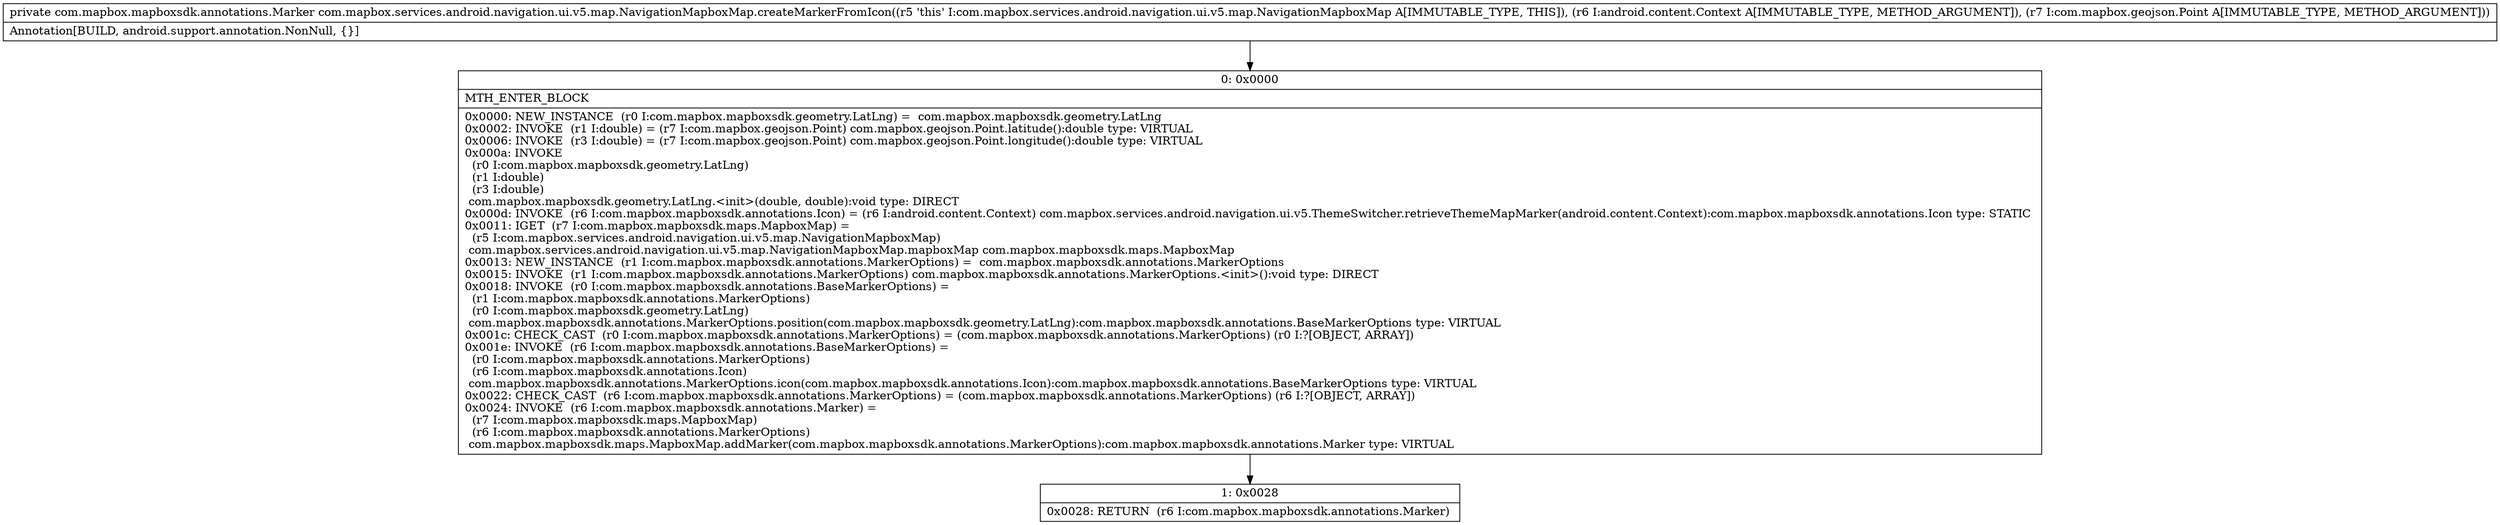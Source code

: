 digraph "CFG forcom.mapbox.services.android.navigation.ui.v5.map.NavigationMapboxMap.createMarkerFromIcon(Landroid\/content\/Context;Lcom\/mapbox\/geojson\/Point;)Lcom\/mapbox\/mapboxsdk\/annotations\/Marker;" {
Node_0 [shape=record,label="{0\:\ 0x0000|MTH_ENTER_BLOCK\l|0x0000: NEW_INSTANCE  (r0 I:com.mapbox.mapboxsdk.geometry.LatLng) =  com.mapbox.mapboxsdk.geometry.LatLng \l0x0002: INVOKE  (r1 I:double) = (r7 I:com.mapbox.geojson.Point) com.mapbox.geojson.Point.latitude():double type: VIRTUAL \l0x0006: INVOKE  (r3 I:double) = (r7 I:com.mapbox.geojson.Point) com.mapbox.geojson.Point.longitude():double type: VIRTUAL \l0x000a: INVOKE  \l  (r0 I:com.mapbox.mapboxsdk.geometry.LatLng)\l  (r1 I:double)\l  (r3 I:double)\l com.mapbox.mapboxsdk.geometry.LatLng.\<init\>(double, double):void type: DIRECT \l0x000d: INVOKE  (r6 I:com.mapbox.mapboxsdk.annotations.Icon) = (r6 I:android.content.Context) com.mapbox.services.android.navigation.ui.v5.ThemeSwitcher.retrieveThemeMapMarker(android.content.Context):com.mapbox.mapboxsdk.annotations.Icon type: STATIC \l0x0011: IGET  (r7 I:com.mapbox.mapboxsdk.maps.MapboxMap) = \l  (r5 I:com.mapbox.services.android.navigation.ui.v5.map.NavigationMapboxMap)\l com.mapbox.services.android.navigation.ui.v5.map.NavigationMapboxMap.mapboxMap com.mapbox.mapboxsdk.maps.MapboxMap \l0x0013: NEW_INSTANCE  (r1 I:com.mapbox.mapboxsdk.annotations.MarkerOptions) =  com.mapbox.mapboxsdk.annotations.MarkerOptions \l0x0015: INVOKE  (r1 I:com.mapbox.mapboxsdk.annotations.MarkerOptions) com.mapbox.mapboxsdk.annotations.MarkerOptions.\<init\>():void type: DIRECT \l0x0018: INVOKE  (r0 I:com.mapbox.mapboxsdk.annotations.BaseMarkerOptions) = \l  (r1 I:com.mapbox.mapboxsdk.annotations.MarkerOptions)\l  (r0 I:com.mapbox.mapboxsdk.geometry.LatLng)\l com.mapbox.mapboxsdk.annotations.MarkerOptions.position(com.mapbox.mapboxsdk.geometry.LatLng):com.mapbox.mapboxsdk.annotations.BaseMarkerOptions type: VIRTUAL \l0x001c: CHECK_CAST  (r0 I:com.mapbox.mapboxsdk.annotations.MarkerOptions) = (com.mapbox.mapboxsdk.annotations.MarkerOptions) (r0 I:?[OBJECT, ARRAY]) \l0x001e: INVOKE  (r6 I:com.mapbox.mapboxsdk.annotations.BaseMarkerOptions) = \l  (r0 I:com.mapbox.mapboxsdk.annotations.MarkerOptions)\l  (r6 I:com.mapbox.mapboxsdk.annotations.Icon)\l com.mapbox.mapboxsdk.annotations.MarkerOptions.icon(com.mapbox.mapboxsdk.annotations.Icon):com.mapbox.mapboxsdk.annotations.BaseMarkerOptions type: VIRTUAL \l0x0022: CHECK_CAST  (r6 I:com.mapbox.mapboxsdk.annotations.MarkerOptions) = (com.mapbox.mapboxsdk.annotations.MarkerOptions) (r6 I:?[OBJECT, ARRAY]) \l0x0024: INVOKE  (r6 I:com.mapbox.mapboxsdk.annotations.Marker) = \l  (r7 I:com.mapbox.mapboxsdk.maps.MapboxMap)\l  (r6 I:com.mapbox.mapboxsdk.annotations.MarkerOptions)\l com.mapbox.mapboxsdk.maps.MapboxMap.addMarker(com.mapbox.mapboxsdk.annotations.MarkerOptions):com.mapbox.mapboxsdk.annotations.Marker type: VIRTUAL \l}"];
Node_1 [shape=record,label="{1\:\ 0x0028|0x0028: RETURN  (r6 I:com.mapbox.mapboxsdk.annotations.Marker) \l}"];
MethodNode[shape=record,label="{private com.mapbox.mapboxsdk.annotations.Marker com.mapbox.services.android.navigation.ui.v5.map.NavigationMapboxMap.createMarkerFromIcon((r5 'this' I:com.mapbox.services.android.navigation.ui.v5.map.NavigationMapboxMap A[IMMUTABLE_TYPE, THIS]), (r6 I:android.content.Context A[IMMUTABLE_TYPE, METHOD_ARGUMENT]), (r7 I:com.mapbox.geojson.Point A[IMMUTABLE_TYPE, METHOD_ARGUMENT]))  | Annotation[BUILD, android.support.annotation.NonNull, \{\}]\l}"];
MethodNode -> Node_0;
Node_0 -> Node_1;
}

